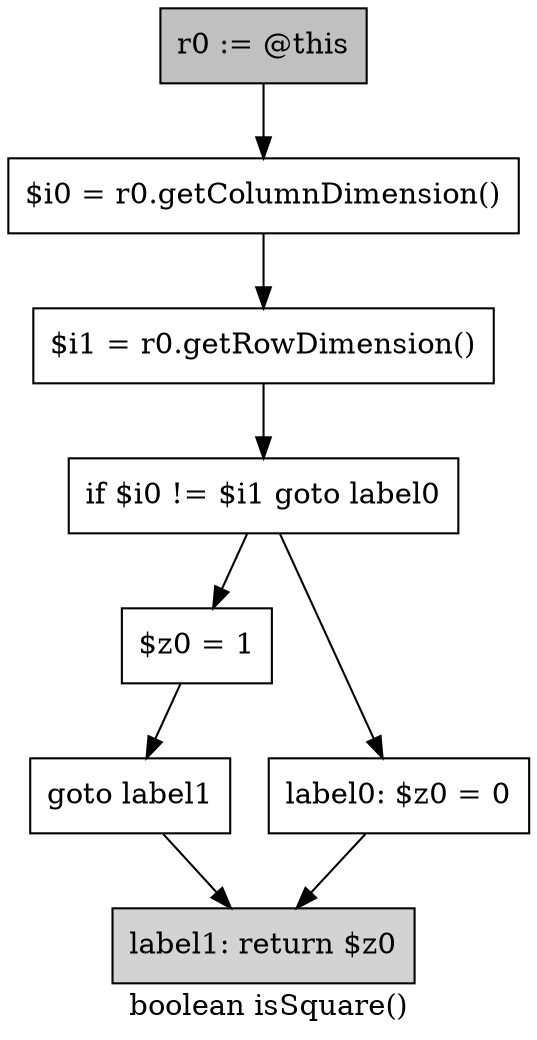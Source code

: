 digraph "boolean isSquare()" {
    label="boolean isSquare()";
    node [shape=box];
    "0" [style=filled,fillcolor=gray,label="r0 := @this",];
    "1" [label="$i0 = r0.getColumnDimension()",];
    "0"->"1";
    "2" [label="$i1 = r0.getRowDimension()",];
    "1"->"2";
    "3" [label="if $i0 != $i1 goto label0",];
    "2"->"3";
    "4" [label="$z0 = 1",];
    "3"->"4";
    "6" [label="label0: $z0 = 0",];
    "3"->"6";
    "5" [label="goto label1",];
    "4"->"5";
    "7" [style=filled,fillcolor=lightgray,label="label1: return $z0",];
    "5"->"7";
    "6"->"7";
}
